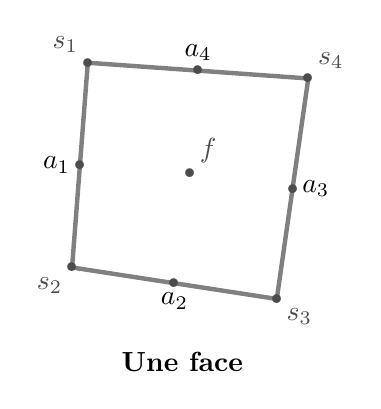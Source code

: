 \begin{tikzpicture}[scale=2]

\coordinate (P1) at (1.0,0.3);
\coordinate (P2) at (0.9,-1);
\coordinate (P3) at (2.2,-1.2);
\coordinate (P4) at (2.4,0.2);

%\coordinate (A1) at ($(P1)!0.5!(P2)$);
% \coordinate (A2) at ($(P2)!0.5!(P3)$);
% \coordinate (A3) at ($(P3)!0.5!(P4)$);
% \coordinate (A4) at ($(P4)!0.5!(P1)$);

\coordinate (F) at (1.65,-0.4);

\draw[ultra thick, black!50]
  (P1) to node[midway](A1){} (P2)  
       to node[midway](A2){} (P3)
       to node[midway](A3){} (P4)
       to node[midway](A4){} (P1)
;  


% \draw[ultra thick, red!50]
%   (F)  to[bend left=10]  (A1.center)
%   (F) to[bend left=10]  (A2.center)
%   (F) to[bend left=10]  (A3.center)
%   (F) to[bend right=10]  (A4.center)
% ;

\foreach \P in {P1,P2,P3,P4,A1,A2,A3,A4,F}{
  \path (\P) node[scale=3,black!70]{.};
}

\node at (P1) [above left,black!70]{$s_1$};
\node at (P2) [below left,black!70]{$s_2$};
\node at (P3) [below right,black!70]{$s_3$};
\node at (P4) [above right,black!70]{$s_4$};

\node at (A1) [left]{$a_1$};
\node at (A2) [below]{$a_2$};
\node at (A3) [right]{$a_3$};
\node at (A4) [above]{$a_4$};

\node at (F) [above right,black!70]{$f$};

\node at (1.6,-1.6) {\bf Une face};

\end{tikzpicture}